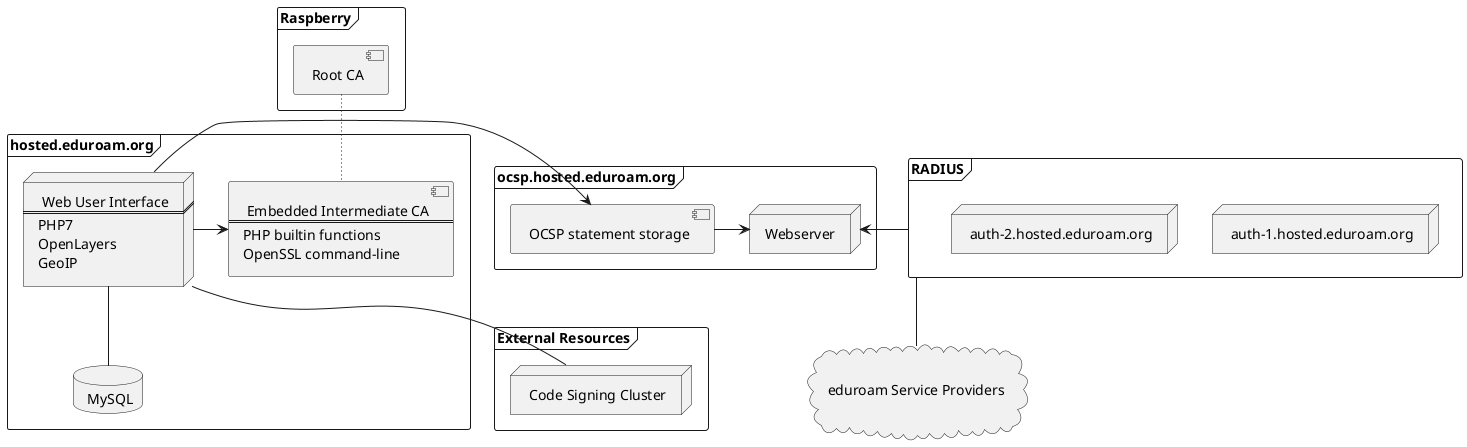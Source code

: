 @startuml
frame hosted.eduroam.org  {
node web [ Web User Interface
===
PHP7
OpenLayers
GeoIP ]

database mysql [ MySQL 
]

component ca [ Embedded Intermediate CA
===
PHP builtin functions
OpenSSL command-line
]

}

frame ocsp.hosted.eduroam.org {
node Webserver

component ocspstore [ OCSP statement storage
]
}

frame Raspberry {
component rootca [ Root CA
]
}

frame RADIUS {
node auth1 [ auth-1.hosted.eduroam.org
]
node auth2 [ auth-2.hosted.eduroam.org
]

}
cloud sp [ 

eduroam Service Providers

]

frame "External Resources" {
node signer [ Code Signing Cluster
]
}
web -- mysql
web -> ca
web -> ocspstore
web -- signer
ocspstore -> Webserver
rootca ~~ ca
RADIUS -> Webserver
RADIUS -- sp
@enduml
